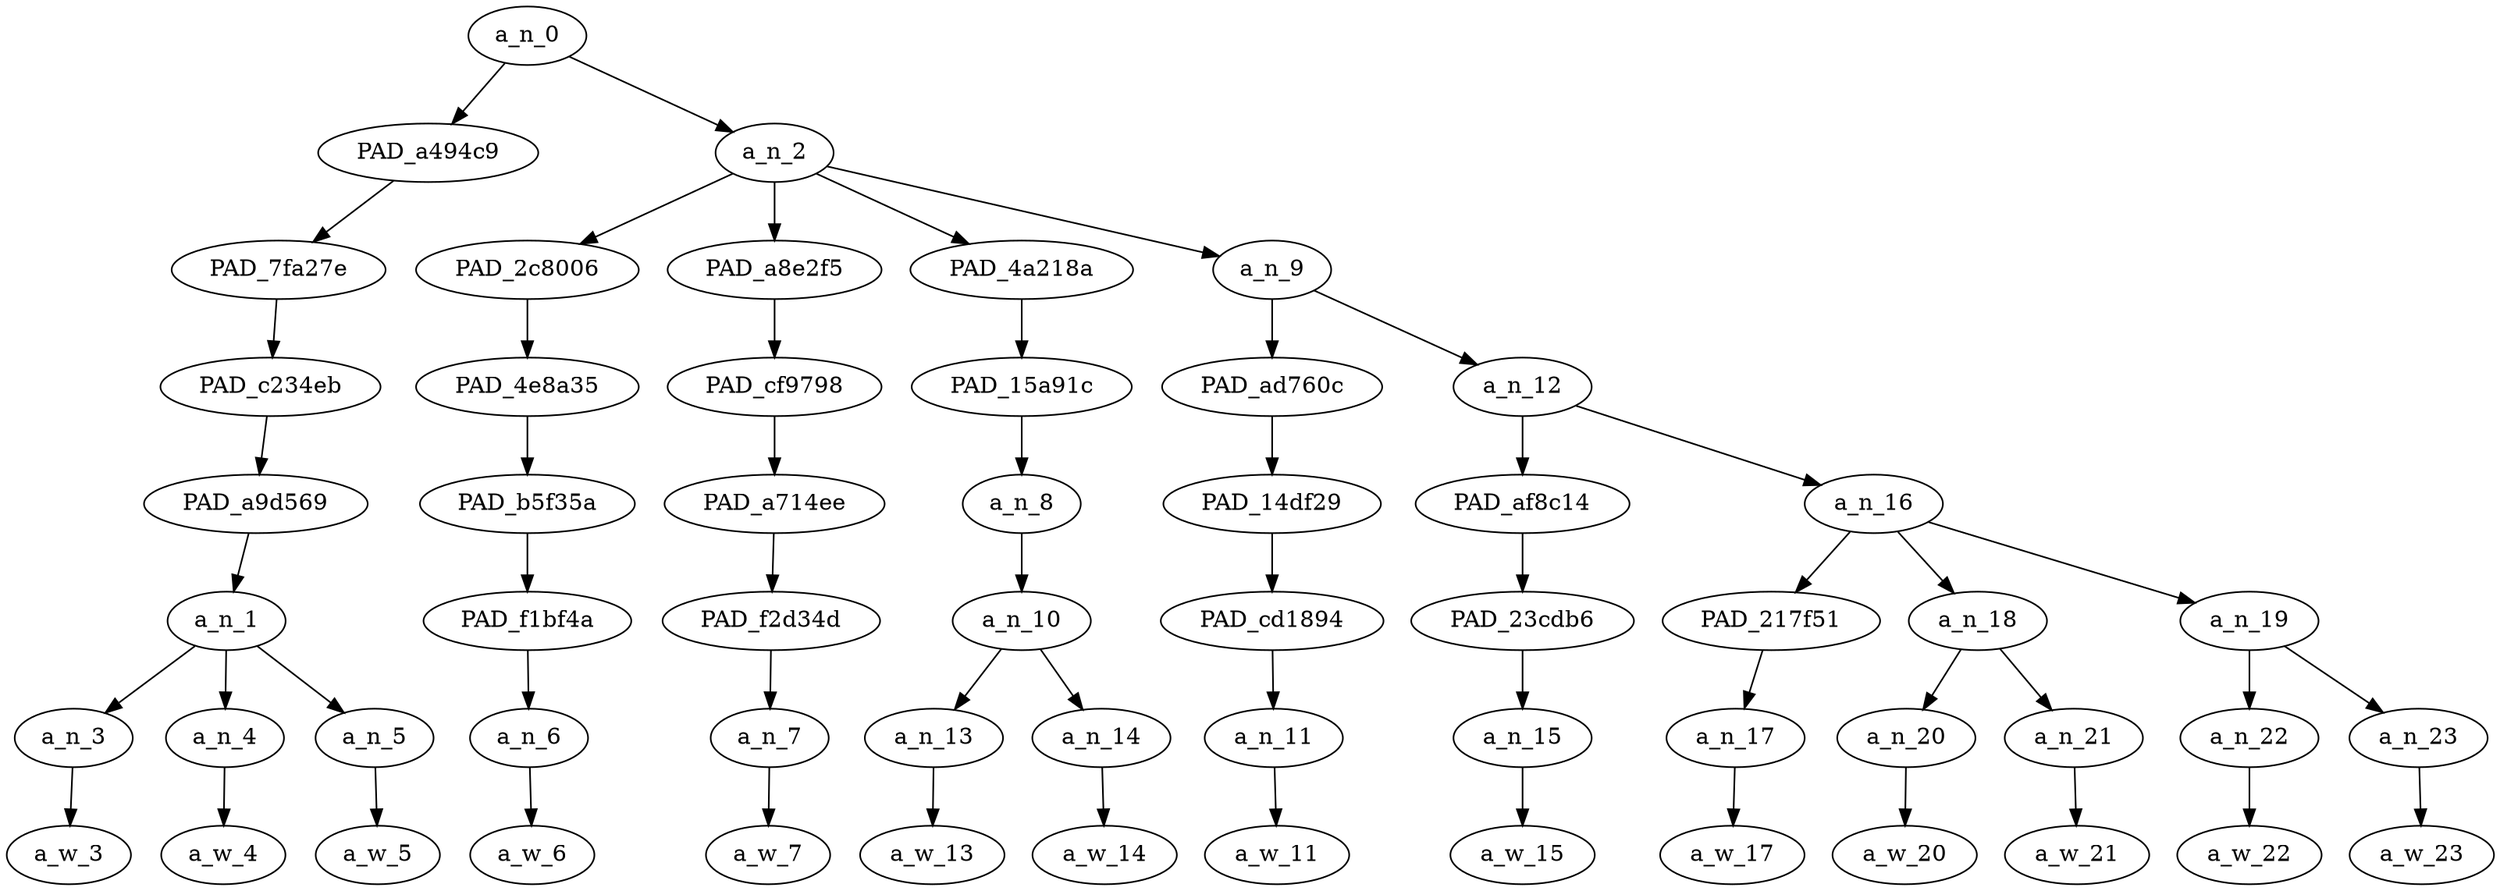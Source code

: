 strict digraph "" {
	a_n_0	[div_dir=1,
		index=0,
		level=7,
		pos="3.083333333333333,7!",
		text_span="[0, 1, 2, 3, 4, 5, 6, 7, 8, 9, 10, 11, 12, 13]",
		value=1.00000001];
	PAD_a494c9	[div_dir=-1,
		index=0,
		level=6,
		pos="1.0,6!",
		text_span="[0, 1, 2]",
		value=0.43253282];
	a_n_0 -> PAD_a494c9;
	a_n_2	[div_dir=1,
		index=1,
		level=6,
		pos="5.166666666666666,6!",
		text_span="[3, 4, 5, 6, 7, 8, 9, 10, 11, 12, 13]",
		value=0.56721808];
	a_n_0 -> a_n_2;
	PAD_7fa27e	[div_dir=-1,
		index=0,
		level=5,
		pos="1.0,5!",
		text_span="[0, 1, 2]",
		value=0.43253282];
	PAD_a494c9 -> PAD_7fa27e;
	PAD_c234eb	[div_dir=-1,
		index=0,
		level=4,
		pos="1.0,4!",
		text_span="[0, 1, 2]",
		value=0.43253282];
	PAD_7fa27e -> PAD_c234eb;
	PAD_a9d569	[div_dir=-1,
		index=0,
		level=3,
		pos="1.0,3!",
		text_span="[0, 1, 2]",
		value=0.43253282];
	PAD_c234eb -> PAD_a9d569;
	a_n_1	[div_dir=-1,
		index=0,
		level=2,
		pos="1.0,2!",
		text_span="[0, 1, 2]",
		value=0.43253282];
	PAD_a9d569 -> a_n_1;
	a_n_3	[div_dir=1,
		index=0,
		level=1,
		pos="0.0,1!",
		text_span="[0]",
		value=0.08169986];
	a_n_1 -> a_n_3;
	a_n_4	[div_dir=-1,
		index=1,
		level=1,
		pos="1.0,1!",
		text_span="[1]",
		value=0.26215925];
	a_n_1 -> a_n_4;
	a_n_5	[div_dir=1,
		index=2,
		level=1,
		pos="2.0,1!",
		text_span="[2]",
		value=0.08861589];
	a_n_1 -> a_n_5;
	a_w_3	[div_dir=0,
		index=0,
		level=0,
		pos="0,0!",
		text_span="[0]",
		value="<user>"];
	a_n_3 -> a_w_3;
	a_w_4	[div_dir=0,
		index=1,
		level=0,
		pos="1,0!",
		text_span="[1]",
		value=nigga];
	a_n_4 -> a_w_4;
	a_w_5	[div_dir=0,
		index=2,
		level=0,
		pos="2,0!",
		text_span="[2]",
		value=fucking];
	a_n_5 -> a_w_5;
	PAD_2c8006	[div_dir=1,
		index=1,
		level=5,
		pos="3.0,5!",
		text_span="[3]",
		value=0.05090636];
	a_n_2 -> PAD_2c8006;
	PAD_a8e2f5	[div_dir=1,
		index=2,
		level=5,
		pos="4.0,5!",
		text_span="[4]",
		value=0.03863540];
	a_n_2 -> PAD_a8e2f5;
	PAD_4a218a	[div_dir=-1,
		index=3,
		level=5,
		pos="5.5,5!",
		text_span="[5, 6]",
		value=0.21443457];
	a_n_2 -> PAD_4a218a;
	a_n_9	[div_dir=1,
		index=4,
		level=5,
		pos="8.166666666666666,5!",
		text_span="[7, 8, 9, 10, 11, 12, 13]",
		value=0.26293376];
	a_n_2 -> a_n_9;
	PAD_4e8a35	[div_dir=1,
		index=1,
		level=4,
		pos="3.0,4!",
		text_span="[3]",
		value=0.05090636];
	PAD_2c8006 -> PAD_4e8a35;
	PAD_b5f35a	[div_dir=1,
		index=1,
		level=3,
		pos="3.0,3!",
		text_span="[3]",
		value=0.05090636];
	PAD_4e8a35 -> PAD_b5f35a;
	PAD_f1bf4a	[div_dir=1,
		index=1,
		level=2,
		pos="3.0,2!",
		text_span="[3]",
		value=0.05090636];
	PAD_b5f35a -> PAD_f1bf4a;
	a_n_6	[div_dir=1,
		index=3,
		level=1,
		pos="3.0,1!",
		text_span="[3]",
		value=0.05090636];
	PAD_f1bf4a -> a_n_6;
	a_w_6	[div_dir=0,
		index=3,
		level=0,
		pos="3,0!",
		text_span="[3]",
		value=called];
	a_n_6 -> a_w_6;
	PAD_cf9798	[div_dir=1,
		index=2,
		level=4,
		pos="4.0,4!",
		text_span="[4]",
		value=0.03863540];
	PAD_a8e2f5 -> PAD_cf9798;
	PAD_a714ee	[div_dir=1,
		index=2,
		level=3,
		pos="4.0,3!",
		text_span="[4]",
		value=0.03863540];
	PAD_cf9798 -> PAD_a714ee;
	PAD_f2d34d	[div_dir=1,
		index=2,
		level=2,
		pos="4.0,2!",
		text_span="[4]",
		value=0.03863540];
	PAD_a714ee -> PAD_f2d34d;
	a_n_7	[div_dir=1,
		index=4,
		level=1,
		pos="4.0,1!",
		text_span="[4]",
		value=0.03863540];
	PAD_f2d34d -> a_n_7;
	a_w_7	[div_dir=0,
		index=4,
		level=0,
		pos="4,0!",
		text_span="[4]",
		value=me];
	a_n_7 -> a_w_7;
	PAD_15a91c	[div_dir=-1,
		index=3,
		level=4,
		pos="5.5,4!",
		text_span="[5, 6]",
		value=0.21443457];
	PAD_4a218a -> PAD_15a91c;
	a_n_8	[div_dir=-1,
		index=3,
		level=3,
		pos="5.5,3!",
		text_span="[5, 6]",
		value=0.21443457];
	PAD_15a91c -> a_n_8;
	a_n_10	[div_dir=-1,
		index=3,
		level=2,
		pos="5.5,2!",
		text_span="[5, 6]",
		value=0.21441097];
	a_n_8 -> a_n_10;
	a_n_13	[div_dir=1,
		index=5,
		level=1,
		pos="5.0,1!",
		text_span="[5]",
		value=0.03701037];
	a_n_10 -> a_n_13;
	a_n_14	[div_dir=-1,
		index=6,
		level=1,
		pos="6.0,1!",
		text_span="[6]",
		value=0.17737700];
	a_n_10 -> a_n_14;
	a_w_13	[div_dir=0,
		index=5,
		level=0,
		pos="5,0!",
		text_span="[5]",
		value=a];
	a_n_13 -> a_w_13;
	a_w_14	[div_dir=0,
		index=6,
		level=0,
		pos="6,0!",
		text_span="[6]",
		value=faggot];
	a_n_14 -> a_w_14;
	PAD_ad760c	[div_dir=-1,
		index=4,
		level=4,
		pos="7.0,4!",
		text_span="[7]",
		value=0.03348347];
	a_n_9 -> PAD_ad760c;
	a_n_12	[div_dir=1,
		index=5,
		level=4,
		pos="9.333333333333332,4!",
		text_span="[8, 9, 10, 11, 12, 13]",
		value=0.22921198];
	a_n_9 -> a_n_12;
	PAD_14df29	[div_dir=-1,
		index=4,
		level=3,
		pos="7.0,3!",
		text_span="[7]",
		value=0.03348347];
	PAD_ad760c -> PAD_14df29;
	PAD_cd1894	[div_dir=-1,
		index=4,
		level=2,
		pos="7.0,2!",
		text_span="[7]",
		value=0.03348347];
	PAD_14df29 -> PAD_cd1894;
	a_n_11	[div_dir=-1,
		index=7,
		level=1,
		pos="7.0,1!",
		text_span="[7]",
		value=0.03348347];
	PAD_cd1894 -> a_n_11;
	a_w_11	[div_dir=0,
		index=7,
		level=0,
		pos="7,0!",
		text_span="[7]",
		value=when];
	a_n_11 -> a_w_11;
	PAD_af8c14	[div_dir=1,
		index=5,
		level=3,
		pos="8.0,3!",
		text_span="[8]",
		value=0.03334245];
	a_n_12 -> PAD_af8c14;
	a_n_16	[div_dir=1,
		index=6,
		level=3,
		pos="10.666666666666666,3!",
		text_span="[9, 10, 11, 12, 13]",
		value=0.19560481];
	a_n_12 -> a_n_16;
	PAD_23cdb6	[div_dir=1,
		index=5,
		level=2,
		pos="8.0,2!",
		text_span="[8]",
		value=0.03334245];
	PAD_af8c14 -> PAD_23cdb6;
	a_n_15	[div_dir=1,
		index=8,
		level=1,
		pos="8.0,1!",
		text_span="[8]",
		value=0.03334245];
	PAD_23cdb6 -> a_n_15;
	a_w_15	[div_dir=0,
		index=8,
		level=0,
		pos="8,0!",
		text_span="[8]",
		value=i];
	a_n_15 -> a_w_15;
	PAD_217f51	[div_dir=1,
		index=6,
		level=2,
		pos="9.0,2!",
		text_span="[9]",
		value=0.03814427];
	a_n_16 -> PAD_217f51;
	a_n_18	[div_dir=1,
		index=7,
		level=2,
		pos="10.5,2!",
		text_span="[10, 11]",
		value=0.08007912];
	a_n_16 -> a_n_18;
	a_n_19	[div_dir=1,
		index=8,
		level=2,
		pos="12.5,2!",
		text_span="[12, 13]",
		value=0.07714822];
	a_n_16 -> a_n_19;
	a_n_17	[div_dir=1,
		index=9,
		level=1,
		pos="9.0,1!",
		text_span="[9]",
		value=0.03814427];
	PAD_217f51 -> a_n_17;
	a_w_17	[div_dir=0,
		index=9,
		level=0,
		pos="9,0!",
		text_span="[9]",
		value=said];
	a_n_17 -> a_w_17;
	a_n_20	[div_dir=1,
		index=10,
		level=1,
		pos="10.0,1!",
		text_span="[10]",
		value=0.04160637];
	a_n_18 -> a_n_20;
	a_n_21	[div_dir=1,
		index=11,
		level=1,
		pos="11.0,1!",
		text_span="[11]",
		value=0.03836312];
	a_n_18 -> a_n_21;
	a_w_20	[div_dir=0,
		index=10,
		level=0,
		pos="10,0!",
		text_span="[10]",
		value=these];
	a_n_20 -> a_w_20;
	a_w_21	[div_dir=0,
		index=11,
		level=0,
		pos="11,0!",
		text_span="[11]",
		value=things];
	a_n_21 -> a_w_21;
	a_n_22	[div_dir=1,
		index=12,
		level=1,
		pos="12.0,1!",
		text_span="[12]",
		value=0.03376804];
	a_n_19 -> a_n_22;
	a_n_23	[div_dir=-1,
		index=13,
		level=1,
		pos="13.0,1!",
		text_span="[13]",
		value=0.04324374];
	a_n_19 -> a_n_23;
	a_w_22	[div_dir=0,
		index=12,
		level=0,
		pos="12,0!",
		text_span="[12]",
		value=to];
	a_n_22 -> a_w_22;
	a_w_23	[div_dir=0,
		index=13,
		level=0,
		pos="13,0!",
		text_span="[13]",
		value=him];
	a_n_23 -> a_w_23;
}
